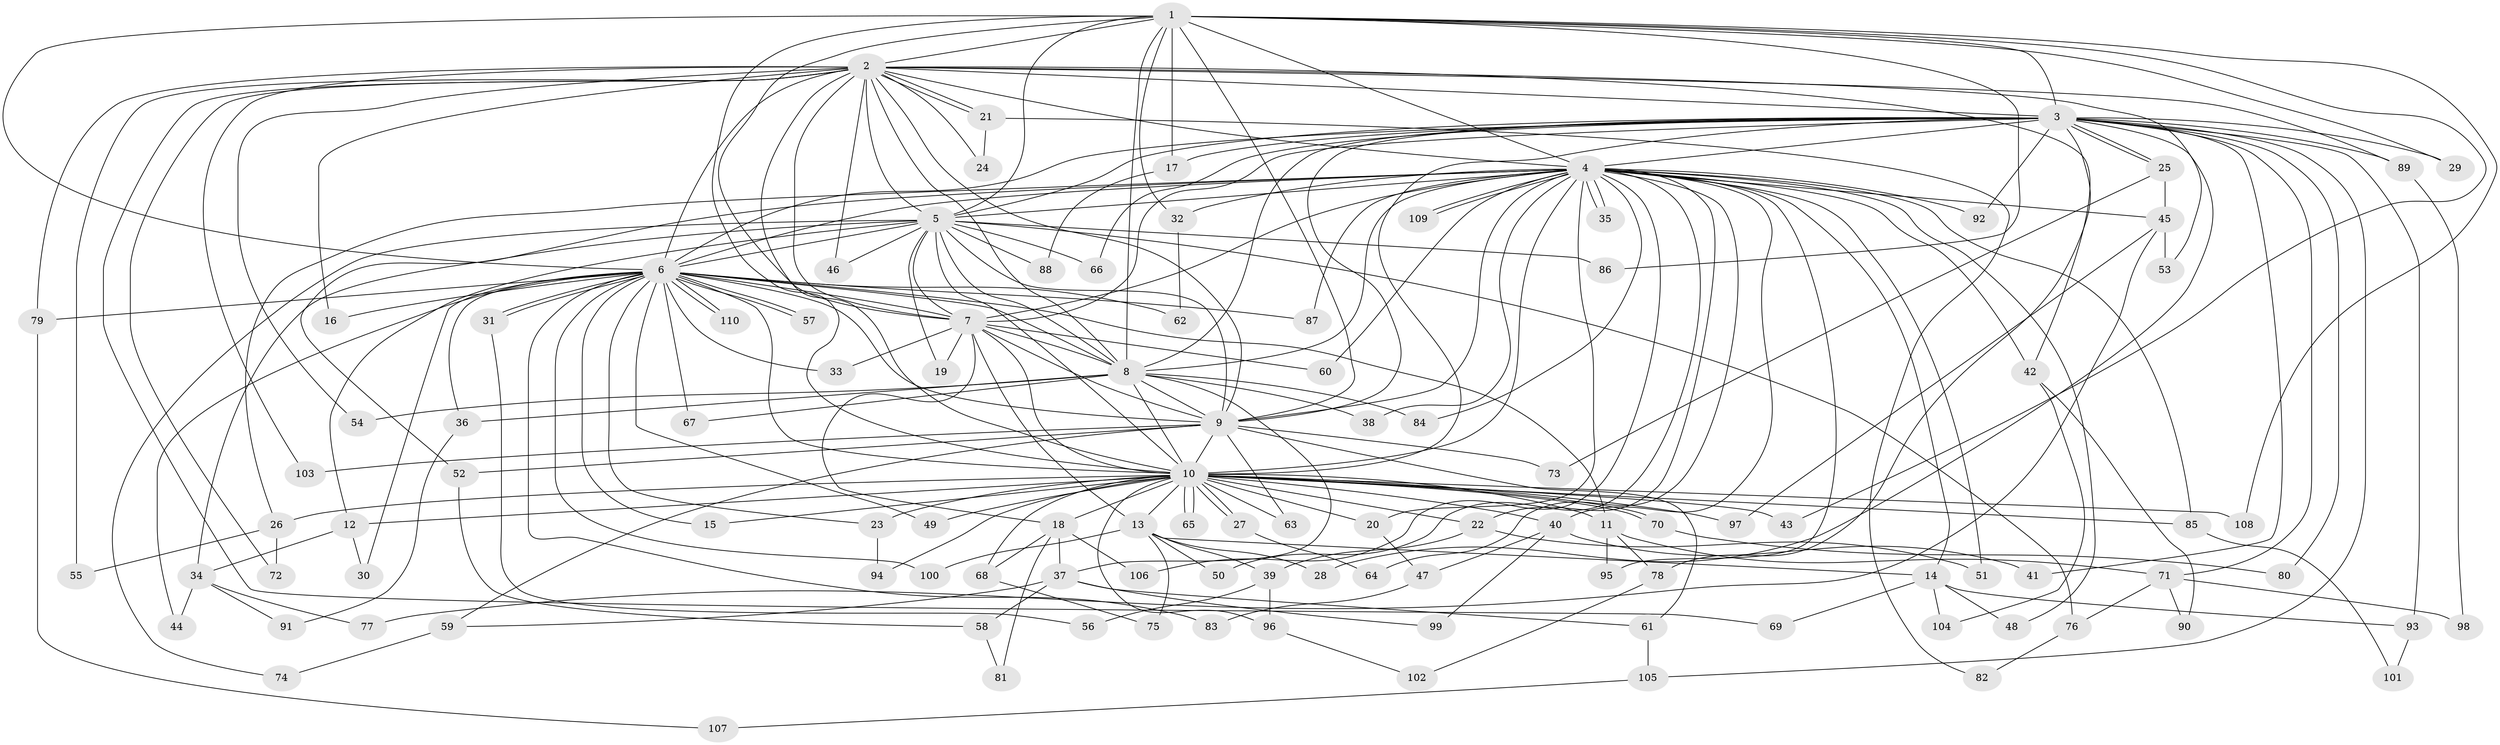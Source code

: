 // coarse degree distribution, {11: 0.03636363636363636, 8: 0.01818181818181818, 2: 0.23636363636363636, 15: 0.01818181818181818, 18: 0.01818181818181818, 5: 0.10909090909090909, 22: 0.01818181818181818, 4: 0.03636363636363636, 1: 0.09090909090909091, 3: 0.3090909090909091, 6: 0.05454545454545454, 25: 0.03636363636363636, 13: 0.01818181818181818}
// Generated by graph-tools (version 1.1) at 2025/36/03/04/25 23:36:33]
// undirected, 110 vertices, 245 edges
graph export_dot {
  node [color=gray90,style=filled];
  1;
  2;
  3;
  4;
  5;
  6;
  7;
  8;
  9;
  10;
  11;
  12;
  13;
  14;
  15;
  16;
  17;
  18;
  19;
  20;
  21;
  22;
  23;
  24;
  25;
  26;
  27;
  28;
  29;
  30;
  31;
  32;
  33;
  34;
  35;
  36;
  37;
  38;
  39;
  40;
  41;
  42;
  43;
  44;
  45;
  46;
  47;
  48;
  49;
  50;
  51;
  52;
  53;
  54;
  55;
  56;
  57;
  58;
  59;
  60;
  61;
  62;
  63;
  64;
  65;
  66;
  67;
  68;
  69;
  70;
  71;
  72;
  73;
  74;
  75;
  76;
  77;
  78;
  79;
  80;
  81;
  82;
  83;
  84;
  85;
  86;
  87;
  88;
  89;
  90;
  91;
  92;
  93;
  94;
  95;
  96;
  97;
  98;
  99;
  100;
  101;
  102;
  103;
  104;
  105;
  106;
  107;
  108;
  109;
  110;
  1 -- 2;
  1 -- 3;
  1 -- 4;
  1 -- 5;
  1 -- 6;
  1 -- 7;
  1 -- 8;
  1 -- 9;
  1 -- 10;
  1 -- 17;
  1 -- 29;
  1 -- 32;
  1 -- 43;
  1 -- 86;
  1 -- 108;
  2 -- 3;
  2 -- 4;
  2 -- 5;
  2 -- 6;
  2 -- 7;
  2 -- 8;
  2 -- 9;
  2 -- 10;
  2 -- 16;
  2 -- 21;
  2 -- 21;
  2 -- 24;
  2 -- 42;
  2 -- 46;
  2 -- 53;
  2 -- 54;
  2 -- 55;
  2 -- 69;
  2 -- 72;
  2 -- 79;
  2 -- 89;
  2 -- 103;
  3 -- 4;
  3 -- 5;
  3 -- 6;
  3 -- 7;
  3 -- 8;
  3 -- 9;
  3 -- 10;
  3 -- 17;
  3 -- 25;
  3 -- 25;
  3 -- 28;
  3 -- 29;
  3 -- 41;
  3 -- 66;
  3 -- 71;
  3 -- 78;
  3 -- 80;
  3 -- 89;
  3 -- 92;
  3 -- 93;
  3 -- 105;
  4 -- 5;
  4 -- 6;
  4 -- 7;
  4 -- 8;
  4 -- 9;
  4 -- 10;
  4 -- 14;
  4 -- 20;
  4 -- 22;
  4 -- 26;
  4 -- 32;
  4 -- 35;
  4 -- 35;
  4 -- 38;
  4 -- 40;
  4 -- 42;
  4 -- 45;
  4 -- 48;
  4 -- 50;
  4 -- 51;
  4 -- 52;
  4 -- 60;
  4 -- 64;
  4 -- 84;
  4 -- 85;
  4 -- 87;
  4 -- 92;
  4 -- 95;
  4 -- 106;
  4 -- 109;
  4 -- 109;
  5 -- 6;
  5 -- 7;
  5 -- 8;
  5 -- 9;
  5 -- 10;
  5 -- 12;
  5 -- 19;
  5 -- 34;
  5 -- 46;
  5 -- 66;
  5 -- 74;
  5 -- 76;
  5 -- 86;
  5 -- 88;
  6 -- 7;
  6 -- 8;
  6 -- 9;
  6 -- 10;
  6 -- 11;
  6 -- 15;
  6 -- 16;
  6 -- 23;
  6 -- 30;
  6 -- 31;
  6 -- 31;
  6 -- 33;
  6 -- 36;
  6 -- 44;
  6 -- 49;
  6 -- 57;
  6 -- 57;
  6 -- 62;
  6 -- 67;
  6 -- 79;
  6 -- 83;
  6 -- 87;
  6 -- 100;
  6 -- 110;
  6 -- 110;
  7 -- 8;
  7 -- 9;
  7 -- 10;
  7 -- 13;
  7 -- 18;
  7 -- 19;
  7 -- 33;
  7 -- 60;
  8 -- 9;
  8 -- 10;
  8 -- 36;
  8 -- 37;
  8 -- 38;
  8 -- 54;
  8 -- 67;
  8 -- 84;
  9 -- 10;
  9 -- 52;
  9 -- 59;
  9 -- 61;
  9 -- 63;
  9 -- 73;
  9 -- 103;
  10 -- 11;
  10 -- 12;
  10 -- 13;
  10 -- 15;
  10 -- 18;
  10 -- 20;
  10 -- 22;
  10 -- 23;
  10 -- 26;
  10 -- 27;
  10 -- 27;
  10 -- 40;
  10 -- 43;
  10 -- 49;
  10 -- 63;
  10 -- 65;
  10 -- 65;
  10 -- 68;
  10 -- 70;
  10 -- 70;
  10 -- 85;
  10 -- 94;
  10 -- 96;
  10 -- 97;
  10 -- 108;
  11 -- 71;
  11 -- 78;
  11 -- 95;
  12 -- 30;
  12 -- 34;
  13 -- 14;
  13 -- 28;
  13 -- 39;
  13 -- 50;
  13 -- 75;
  13 -- 100;
  14 -- 48;
  14 -- 69;
  14 -- 93;
  14 -- 104;
  17 -- 88;
  18 -- 37;
  18 -- 68;
  18 -- 81;
  18 -- 106;
  20 -- 47;
  21 -- 24;
  21 -- 82;
  22 -- 39;
  22 -- 51;
  23 -- 94;
  25 -- 45;
  25 -- 73;
  26 -- 55;
  26 -- 72;
  27 -- 64;
  31 -- 56;
  32 -- 62;
  34 -- 44;
  34 -- 77;
  34 -- 91;
  36 -- 91;
  37 -- 58;
  37 -- 59;
  37 -- 61;
  37 -- 99;
  39 -- 56;
  39 -- 96;
  40 -- 41;
  40 -- 47;
  40 -- 99;
  42 -- 90;
  42 -- 104;
  45 -- 53;
  45 -- 77;
  45 -- 97;
  47 -- 83;
  52 -- 58;
  58 -- 81;
  59 -- 74;
  61 -- 105;
  68 -- 75;
  70 -- 80;
  71 -- 76;
  71 -- 90;
  71 -- 98;
  76 -- 82;
  78 -- 102;
  79 -- 107;
  85 -- 101;
  89 -- 98;
  93 -- 101;
  96 -- 102;
  105 -- 107;
}
